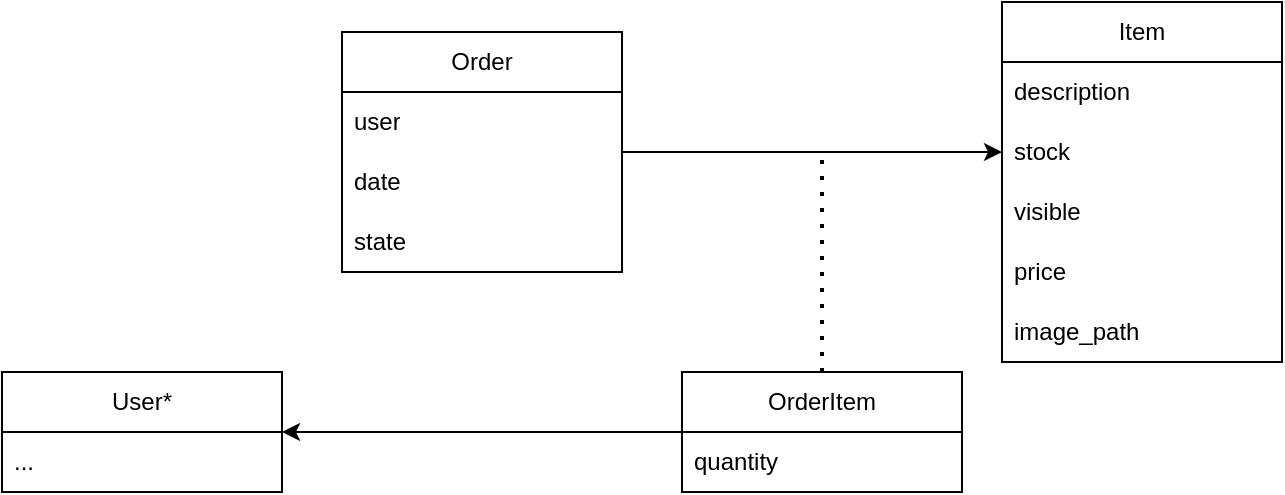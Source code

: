 <mxfile version="24.4.10" type="device">
  <diagram name="Stránka-1" id="0KgSYqyi-EBrN6H8D4o4">
    <mxGraphModel dx="1562" dy="858" grid="1" gridSize="10" guides="1" tooltips="1" connect="1" arrows="1" fold="1" page="1" pageScale="1" pageWidth="827" pageHeight="1169" math="0" shadow="0">
      <root>
        <mxCell id="0" />
        <mxCell id="1" parent="0" />
        <mxCell id="yFtgStSpt7iK-3b8RJIh-1" value="User*" style="swimlane;fontStyle=0;childLayout=stackLayout;horizontal=1;startSize=30;horizontalStack=0;resizeParent=1;resizeParentMax=0;resizeLast=0;collapsible=1;marginBottom=0;whiteSpace=wrap;html=1;" vertex="1" parent="1">
          <mxGeometry x="70" y="570" width="140" height="60" as="geometry" />
        </mxCell>
        <mxCell id="yFtgStSpt7iK-3b8RJIh-27" value="..." style="text;strokeColor=none;fillColor=none;align=left;verticalAlign=middle;spacingLeft=4;spacingRight=4;overflow=hidden;points=[[0,0.5],[1,0.5]];portConstraint=eastwest;rotatable=0;whiteSpace=wrap;html=1;" vertex="1" parent="yFtgStSpt7iK-3b8RJIh-1">
          <mxGeometry y="30" width="140" height="30" as="geometry" />
        </mxCell>
        <mxCell id="yFtgStSpt7iK-3b8RJIh-13" style="edgeStyle=orthogonalEdgeStyle;rounded=0;orthogonalLoop=1;jettySize=auto;html=1;" edge="1" parent="1" source="yFtgStSpt7iK-3b8RJIh-5" target="yFtgStSpt7iK-3b8RJIh-9">
          <mxGeometry relative="1" as="geometry">
            <Array as="points">
              <mxPoint x="500" y="460" />
              <mxPoint x="500" y="460" />
            </Array>
          </mxGeometry>
        </mxCell>
        <mxCell id="yFtgStSpt7iK-3b8RJIh-5" value="Order" style="swimlane;fontStyle=0;childLayout=stackLayout;horizontal=1;startSize=30;horizontalStack=0;resizeParent=1;resizeParentMax=0;resizeLast=0;collapsible=1;marginBottom=0;whiteSpace=wrap;html=1;" vertex="1" parent="1">
          <mxGeometry x="240" y="400" width="140" height="120" as="geometry">
            <mxRectangle x="240" y="400" width="70" height="30" as="alternateBounds" />
          </mxGeometry>
        </mxCell>
        <mxCell id="yFtgStSpt7iK-3b8RJIh-6" value="user" style="text;strokeColor=none;fillColor=none;align=left;verticalAlign=middle;spacingLeft=4;spacingRight=4;overflow=hidden;points=[[0,0.5],[1,0.5]];portConstraint=eastwest;rotatable=0;whiteSpace=wrap;html=1;" vertex="1" parent="yFtgStSpt7iK-3b8RJIh-5">
          <mxGeometry y="30" width="140" height="30" as="geometry" />
        </mxCell>
        <mxCell id="yFtgStSpt7iK-3b8RJIh-7" value="date" style="text;strokeColor=none;fillColor=none;align=left;verticalAlign=middle;spacingLeft=4;spacingRight=4;overflow=hidden;points=[[0,0.5],[1,0.5]];portConstraint=eastwest;rotatable=0;whiteSpace=wrap;html=1;" vertex="1" parent="yFtgStSpt7iK-3b8RJIh-5">
          <mxGeometry y="60" width="140" height="30" as="geometry" />
        </mxCell>
        <mxCell id="yFtgStSpt7iK-3b8RJIh-8" value="state" style="text;strokeColor=none;fillColor=none;align=left;verticalAlign=middle;spacingLeft=4;spacingRight=4;overflow=hidden;points=[[0,0.5],[1,0.5]];portConstraint=eastwest;rotatable=0;whiteSpace=wrap;html=1;" vertex="1" parent="yFtgStSpt7iK-3b8RJIh-5">
          <mxGeometry y="90" width="140" height="30" as="geometry" />
        </mxCell>
        <mxCell id="yFtgStSpt7iK-3b8RJIh-9" value="Item" style="swimlane;fontStyle=0;childLayout=stackLayout;horizontal=1;startSize=30;horizontalStack=0;resizeParent=1;resizeParentMax=0;resizeLast=0;collapsible=1;marginBottom=0;whiteSpace=wrap;html=1;" vertex="1" parent="1">
          <mxGeometry x="570" y="385" width="140" height="180" as="geometry">
            <mxRectangle x="570" y="385" width="60" height="30" as="alternateBounds" />
          </mxGeometry>
        </mxCell>
        <mxCell id="yFtgStSpt7iK-3b8RJIh-24" value="description" style="text;strokeColor=none;fillColor=none;align=left;verticalAlign=middle;spacingLeft=4;spacingRight=4;overflow=hidden;points=[[0,0.5],[1,0.5]];portConstraint=eastwest;rotatable=0;whiteSpace=wrap;html=1;" vertex="1" parent="yFtgStSpt7iK-3b8RJIh-9">
          <mxGeometry y="30" width="140" height="30" as="geometry" />
        </mxCell>
        <mxCell id="yFtgStSpt7iK-3b8RJIh-10" value="stock" style="text;strokeColor=none;fillColor=none;align=left;verticalAlign=middle;spacingLeft=4;spacingRight=4;overflow=hidden;points=[[0,0.5],[1,0.5]];portConstraint=eastwest;rotatable=0;whiteSpace=wrap;html=1;" vertex="1" parent="yFtgStSpt7iK-3b8RJIh-9">
          <mxGeometry y="60" width="140" height="30" as="geometry" />
        </mxCell>
        <mxCell id="yFtgStSpt7iK-3b8RJIh-28" value="visible" style="text;strokeColor=none;fillColor=none;align=left;verticalAlign=middle;spacingLeft=4;spacingRight=4;overflow=hidden;points=[[0,0.5],[1,0.5]];portConstraint=eastwest;rotatable=0;whiteSpace=wrap;html=1;" vertex="1" parent="yFtgStSpt7iK-3b8RJIh-9">
          <mxGeometry y="90" width="140" height="30" as="geometry" />
        </mxCell>
        <mxCell id="yFtgStSpt7iK-3b8RJIh-11" value="price" style="text;strokeColor=none;fillColor=none;align=left;verticalAlign=middle;spacingLeft=4;spacingRight=4;overflow=hidden;points=[[0,0.5],[1,0.5]];portConstraint=eastwest;rotatable=0;whiteSpace=wrap;html=1;" vertex="1" parent="yFtgStSpt7iK-3b8RJIh-9">
          <mxGeometry y="120" width="140" height="30" as="geometry" />
        </mxCell>
        <mxCell id="yFtgStSpt7iK-3b8RJIh-12" value="image_path" style="text;strokeColor=none;fillColor=none;align=left;verticalAlign=middle;spacingLeft=4;spacingRight=4;overflow=hidden;points=[[0,0.5],[1,0.5]];portConstraint=eastwest;rotatable=0;whiteSpace=wrap;html=1;" vertex="1" parent="yFtgStSpt7iK-3b8RJIh-9">
          <mxGeometry y="150" width="140" height="30" as="geometry" />
        </mxCell>
        <mxCell id="yFtgStSpt7iK-3b8RJIh-26" style="edgeStyle=orthogonalEdgeStyle;rounded=0;orthogonalLoop=1;jettySize=auto;html=1;entryX=1;entryY=0.5;entryDx=0;entryDy=0;" edge="1" parent="1" source="yFtgStSpt7iK-3b8RJIh-14" target="yFtgStSpt7iK-3b8RJIh-1">
          <mxGeometry relative="1" as="geometry" />
        </mxCell>
        <mxCell id="yFtgStSpt7iK-3b8RJIh-14" value="OrderItem" style="swimlane;fontStyle=0;childLayout=stackLayout;horizontal=1;startSize=30;horizontalStack=0;resizeParent=1;resizeParentMax=0;resizeLast=0;collapsible=1;marginBottom=0;whiteSpace=wrap;html=1;" vertex="1" parent="1">
          <mxGeometry x="410" y="570" width="140" height="60" as="geometry">
            <mxRectangle x="410" y="570" width="90" height="30" as="alternateBounds" />
          </mxGeometry>
        </mxCell>
        <mxCell id="yFtgStSpt7iK-3b8RJIh-16" value="quantity" style="text;strokeColor=none;fillColor=none;align=left;verticalAlign=middle;spacingLeft=4;spacingRight=4;overflow=hidden;points=[[0,0.5],[1,0.5]];portConstraint=eastwest;rotatable=0;whiteSpace=wrap;html=1;" vertex="1" parent="yFtgStSpt7iK-3b8RJIh-14">
          <mxGeometry y="30" width="140" height="30" as="geometry" />
        </mxCell>
        <mxCell id="yFtgStSpt7iK-3b8RJIh-23" value="" style="endArrow=none;dashed=1;html=1;dashPattern=1 3;strokeWidth=2;rounded=0;" edge="1" parent="1" source="yFtgStSpt7iK-3b8RJIh-14">
          <mxGeometry width="50" height="50" relative="1" as="geometry">
            <mxPoint x="440" y="550" as="sourcePoint" />
            <mxPoint x="480" y="460" as="targetPoint" />
          </mxGeometry>
        </mxCell>
      </root>
    </mxGraphModel>
  </diagram>
</mxfile>
